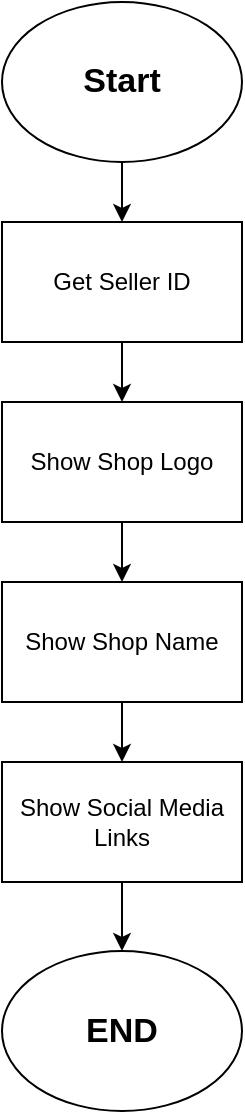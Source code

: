 <mxfile version="13.6.2" type="device"><diagram id="C5RBs43oDa-KdzZeNtuy" name="Page-1"><mxGraphModel dx="1024" dy="592" grid="1" gridSize="10" guides="1" tooltips="1" connect="1" arrows="1" fold="1" page="1" pageScale="1" pageWidth="827" pageHeight="1169" math="0" shadow="0"><root><mxCell id="WIyWlLk6GJQsqaUBKTNV-0"/><mxCell id="WIyWlLk6GJQsqaUBKTNV-1" parent="WIyWlLk6GJQsqaUBKTNV-0"/><mxCell id="UBkmN2eJwxTtFHkHQv9l-3" value="" style="edgeStyle=orthogonalEdgeStyle;rounded=0;orthogonalLoop=1;jettySize=auto;html=1;" edge="1" parent="WIyWlLk6GJQsqaUBKTNV-1" source="UBkmN2eJwxTtFHkHQv9l-0" target="UBkmN2eJwxTtFHkHQv9l-1"><mxGeometry relative="1" as="geometry"/></mxCell><mxCell id="UBkmN2eJwxTtFHkHQv9l-0" value="&lt;b&gt;&lt;font style=&quot;font-size: 17px&quot;&gt;Start&lt;/font&gt;&lt;/b&gt;" style="ellipse;whiteSpace=wrap;html=1;" vertex="1" parent="WIyWlLk6GJQsqaUBKTNV-1"><mxGeometry x="354" y="30" width="120" height="80" as="geometry"/></mxCell><mxCell id="UBkmN2eJwxTtFHkHQv9l-4" value="" style="edgeStyle=orthogonalEdgeStyle;rounded=0;orthogonalLoop=1;jettySize=auto;html=1;" edge="1" parent="WIyWlLk6GJQsqaUBKTNV-1" source="UBkmN2eJwxTtFHkHQv9l-1" target="UBkmN2eJwxTtFHkHQv9l-2"><mxGeometry relative="1" as="geometry"/></mxCell><mxCell id="UBkmN2eJwxTtFHkHQv9l-1" value="Get Seller ID" style="rounded=0;whiteSpace=wrap;html=1;" vertex="1" parent="WIyWlLk6GJQsqaUBKTNV-1"><mxGeometry x="354" y="140" width="120" height="60" as="geometry"/></mxCell><mxCell id="UBkmN2eJwxTtFHkHQv9l-6" value="" style="edgeStyle=orthogonalEdgeStyle;rounded=0;orthogonalLoop=1;jettySize=auto;html=1;" edge="1" parent="WIyWlLk6GJQsqaUBKTNV-1" source="UBkmN2eJwxTtFHkHQv9l-2" target="UBkmN2eJwxTtFHkHQv9l-5"><mxGeometry relative="1" as="geometry"/></mxCell><mxCell id="UBkmN2eJwxTtFHkHQv9l-2" value="Show Shop Logo" style="rounded=0;whiteSpace=wrap;html=1;" vertex="1" parent="WIyWlLk6GJQsqaUBKTNV-1"><mxGeometry x="354" y="230" width="120" height="60" as="geometry"/></mxCell><mxCell id="UBkmN2eJwxTtFHkHQv9l-8" value="" style="edgeStyle=orthogonalEdgeStyle;rounded=0;orthogonalLoop=1;jettySize=auto;html=1;" edge="1" parent="WIyWlLk6GJQsqaUBKTNV-1" source="UBkmN2eJwxTtFHkHQv9l-5" target="UBkmN2eJwxTtFHkHQv9l-7"><mxGeometry relative="1" as="geometry"/></mxCell><mxCell id="UBkmN2eJwxTtFHkHQv9l-5" value="Show Shop Name" style="rounded=0;whiteSpace=wrap;html=1;" vertex="1" parent="WIyWlLk6GJQsqaUBKTNV-1"><mxGeometry x="354" y="320" width="120" height="60" as="geometry"/></mxCell><mxCell id="UBkmN2eJwxTtFHkHQv9l-10" value="" style="edgeStyle=orthogonalEdgeStyle;rounded=0;orthogonalLoop=1;jettySize=auto;html=1;" edge="1" parent="WIyWlLk6GJQsqaUBKTNV-1" source="UBkmN2eJwxTtFHkHQv9l-7" target="UBkmN2eJwxTtFHkHQv9l-9"><mxGeometry relative="1" as="geometry"/></mxCell><mxCell id="UBkmN2eJwxTtFHkHQv9l-7" value="Show Social Media Links" style="rounded=0;whiteSpace=wrap;html=1;" vertex="1" parent="WIyWlLk6GJQsqaUBKTNV-1"><mxGeometry x="354" y="410" width="120" height="60" as="geometry"/></mxCell><mxCell id="UBkmN2eJwxTtFHkHQv9l-9" value="&lt;b&gt;&lt;font style=&quot;font-size: 17px&quot;&gt;END&lt;/font&gt;&lt;/b&gt;" style="ellipse;whiteSpace=wrap;html=1;" vertex="1" parent="WIyWlLk6GJQsqaUBKTNV-1"><mxGeometry x="354" y="504.5" width="120" height="80" as="geometry"/></mxCell></root></mxGraphModel></diagram></mxfile>